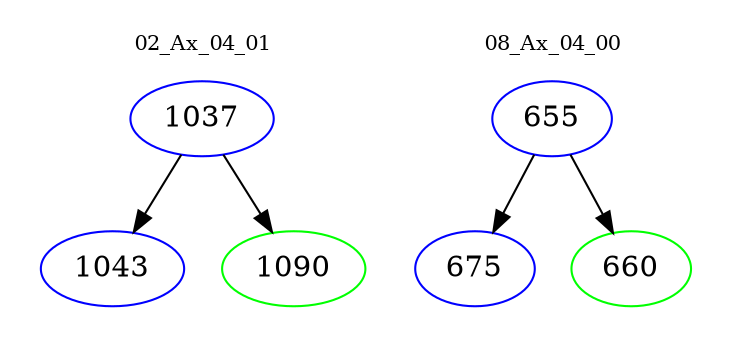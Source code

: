 digraph{
subgraph cluster_0 {
color = white
label = "02_Ax_04_01";
fontsize=10;
T0_1037 [label="1037", color="blue"]
T0_1037 -> T0_1043 [color="black"]
T0_1043 [label="1043", color="blue"]
T0_1037 -> T0_1090 [color="black"]
T0_1090 [label="1090", color="green"]
}
subgraph cluster_1 {
color = white
label = "08_Ax_04_00";
fontsize=10;
T1_655 [label="655", color="blue"]
T1_655 -> T1_675 [color="black"]
T1_675 [label="675", color="blue"]
T1_655 -> T1_660 [color="black"]
T1_660 [label="660", color="green"]
}
}
